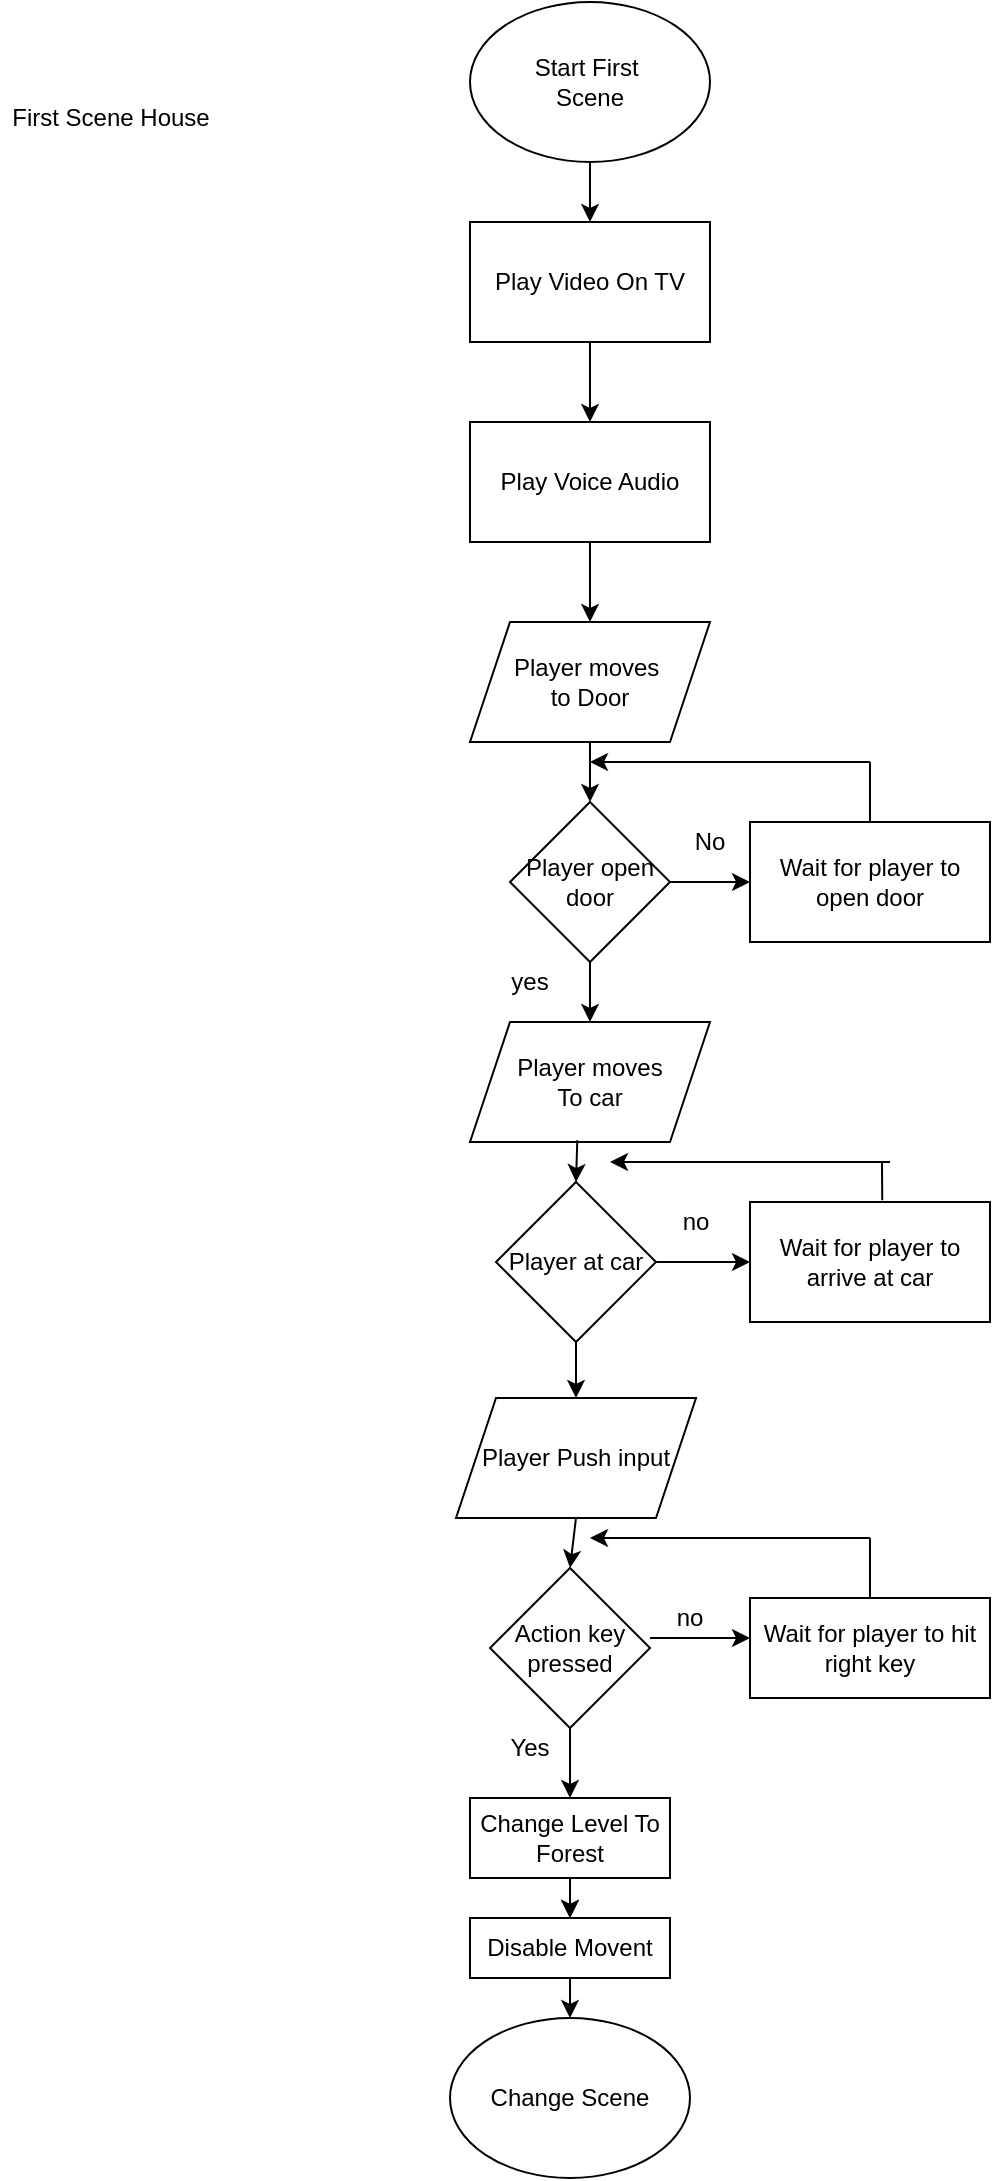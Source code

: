 <mxfile version="13.6.3" type="github" pages="2">
  <diagram name="Page-1" id="c7558073-3199-34d8-9f00-42111426c3f3">
    <mxGraphModel dx="775" dy="2898" grid="1" gridSize="10" guides="1" tooltips="1" connect="1" arrows="1" fold="1" page="1" pageScale="1" pageWidth="826" pageHeight="1169" background="#ffffff" math="0" shadow="0">
      <root>
        <mxCell id="0" />
        <mxCell id="1" parent="0" />
        <mxCell id="XMxbK8WsTa2ADnXvfVdc-96" value="Start First&amp;nbsp;&lt;br&gt;Scene" style="ellipse;whiteSpace=wrap;html=1;" vertex="1" parent="1">
          <mxGeometry x="300" y="-2338" width="120" height="80" as="geometry" />
        </mxCell>
        <mxCell id="XMxbK8WsTa2ADnXvfVdc-98" value="Play Video On TV" style="rounded=0;whiteSpace=wrap;html=1;" vertex="1" parent="1">
          <mxGeometry x="300" y="-2228" width="120" height="60" as="geometry" />
        </mxCell>
        <mxCell id="XMxbK8WsTa2ADnXvfVdc-99" value="" style="endArrow=classic;html=1;exitX=0.5;exitY=1;exitDx=0;exitDy=0;" edge="1" parent="1" source="XMxbK8WsTa2ADnXvfVdc-96">
          <mxGeometry width="50" height="50" relative="1" as="geometry">
            <mxPoint x="360" y="-2258" as="sourcePoint" />
            <mxPoint x="360" y="-2228" as="targetPoint" />
          </mxGeometry>
        </mxCell>
        <mxCell id="XMxbK8WsTa2ADnXvfVdc-100" value="" style="endArrow=classic;html=1;exitX=0.5;exitY=1;exitDx=0;exitDy=0;entryX=0.5;entryY=0;entryDx=0;entryDy=0;" edge="1" parent="1" source="XMxbK8WsTa2ADnXvfVdc-98" target="XMxbK8WsTa2ADnXvfVdc-101">
          <mxGeometry width="50" height="50" relative="1" as="geometry">
            <mxPoint x="380" y="-2098" as="sourcePoint" />
            <mxPoint x="360" y="-2088" as="targetPoint" />
          </mxGeometry>
        </mxCell>
        <mxCell id="XMxbK8WsTa2ADnXvfVdc-101" value="Play Voice Audio&lt;br&gt;" style="rounded=0;whiteSpace=wrap;html=1;" vertex="1" parent="1">
          <mxGeometry x="300" y="-2128" width="120" height="60" as="geometry" />
        </mxCell>
        <mxCell id="XMxbK8WsTa2ADnXvfVdc-103" value="" style="endArrow=classic;html=1;exitX=0.5;exitY=1;exitDx=0;exitDy=0;" edge="1" parent="1" source="XMxbK8WsTa2ADnXvfVdc-101">
          <mxGeometry width="50" height="50" relative="1" as="geometry">
            <mxPoint x="380" y="-2028" as="sourcePoint" />
            <mxPoint x="360" y="-2028" as="targetPoint" />
          </mxGeometry>
        </mxCell>
        <mxCell id="XMxbK8WsTa2ADnXvfVdc-104" value="Player moves&amp;nbsp;&lt;br&gt;to Door" style="shape=parallelogram;perimeter=parallelogramPerimeter;whiteSpace=wrap;html=1;fixedSize=1;" vertex="1" parent="1">
          <mxGeometry x="300" y="-2028" width="120" height="60" as="geometry" />
        </mxCell>
        <mxCell id="XMxbK8WsTa2ADnXvfVdc-105" value="" style="endArrow=classic;html=1;exitX=0.5;exitY=1;exitDx=0;exitDy=0;" edge="1" parent="1" source="XMxbK8WsTa2ADnXvfVdc-104">
          <mxGeometry width="50" height="50" relative="1" as="geometry">
            <mxPoint x="330" y="-1918" as="sourcePoint" />
            <mxPoint x="360" y="-1938" as="targetPoint" />
          </mxGeometry>
        </mxCell>
        <mxCell id="XMxbK8WsTa2ADnXvfVdc-106" value="Player open&lt;br&gt;door" style="rhombus;whiteSpace=wrap;html=1;" vertex="1" parent="1">
          <mxGeometry x="320" y="-1938" width="80" height="80" as="geometry" />
        </mxCell>
        <mxCell id="XMxbK8WsTa2ADnXvfVdc-107" value="" style="endArrow=classic;html=1;exitX=1;exitY=0.5;exitDx=0;exitDy=0;entryX=0;entryY=0.5;entryDx=0;entryDy=0;" edge="1" parent="1" source="XMxbK8WsTa2ADnXvfVdc-106" target="XMxbK8WsTa2ADnXvfVdc-110">
          <mxGeometry width="50" height="50" relative="1" as="geometry">
            <mxPoint x="320" y="-1818" as="sourcePoint" />
            <mxPoint x="420" y="-1898" as="targetPoint" />
          </mxGeometry>
        </mxCell>
        <mxCell id="XMxbK8WsTa2ADnXvfVdc-109" value="No&lt;br&gt;" style="text;html=1;strokeColor=none;fillColor=none;align=center;verticalAlign=middle;whiteSpace=wrap;rounded=0;" vertex="1" parent="1">
          <mxGeometry x="400" y="-1928" width="40" height="20" as="geometry" />
        </mxCell>
        <mxCell id="XMxbK8WsTa2ADnXvfVdc-110" value="Wait for player to open door&lt;br&gt;" style="rounded=0;whiteSpace=wrap;html=1;" vertex="1" parent="1">
          <mxGeometry x="440" y="-1928" width="120" height="60" as="geometry" />
        </mxCell>
        <mxCell id="XMxbK8WsTa2ADnXvfVdc-112" value="" style="endArrow=none;html=1;exitX=0.5;exitY=0;exitDx=0;exitDy=0;" edge="1" parent="1" source="XMxbK8WsTa2ADnXvfVdc-110">
          <mxGeometry width="50" height="50" relative="1" as="geometry">
            <mxPoint x="380" y="-1978" as="sourcePoint" />
            <mxPoint x="500" y="-1958" as="targetPoint" />
          </mxGeometry>
        </mxCell>
        <mxCell id="XMxbK8WsTa2ADnXvfVdc-113" value="" style="endArrow=classic;html=1;" edge="1" parent="1">
          <mxGeometry width="50" height="50" relative="1" as="geometry">
            <mxPoint x="500" y="-1958" as="sourcePoint" />
            <mxPoint x="360" y="-1958" as="targetPoint" />
          </mxGeometry>
        </mxCell>
        <mxCell id="XMxbK8WsTa2ADnXvfVdc-114" value="" style="endArrow=classic;html=1;exitX=0.5;exitY=1;exitDx=0;exitDy=0;" edge="1" parent="1" source="XMxbK8WsTa2ADnXvfVdc-106">
          <mxGeometry width="50" height="50" relative="1" as="geometry">
            <mxPoint x="340" y="-1808" as="sourcePoint" />
            <mxPoint x="360" y="-1828" as="targetPoint" />
          </mxGeometry>
        </mxCell>
        <mxCell id="XMxbK8WsTa2ADnXvfVdc-115" value="yes" style="text;html=1;strokeColor=none;fillColor=none;align=center;verticalAlign=middle;whiteSpace=wrap;rounded=0;" vertex="1" parent="1">
          <mxGeometry x="310" y="-1858" width="40" height="20" as="geometry" />
        </mxCell>
        <mxCell id="XMxbK8WsTa2ADnXvfVdc-116" value="Player moves&lt;br&gt;To car&lt;br&gt;" style="shape=parallelogram;perimeter=parallelogramPerimeter;whiteSpace=wrap;html=1;fixedSize=1;" vertex="1" parent="1">
          <mxGeometry x="300" y="-1828" width="120" height="60" as="geometry" />
        </mxCell>
        <mxCell id="XMxbK8WsTa2ADnXvfVdc-117" value="Player at car&lt;br&gt;" style="rhombus;whiteSpace=wrap;html=1;" vertex="1" parent="1">
          <mxGeometry x="313" y="-1748" width="80" height="80" as="geometry" />
        </mxCell>
        <mxCell id="XMxbK8WsTa2ADnXvfVdc-118" value="" style="endArrow=classic;html=1;exitX=0.447;exitY=0.986;exitDx=0;exitDy=0;exitPerimeter=0;entryX=0.5;entryY=0;entryDx=0;entryDy=0;" edge="1" parent="1" source="XMxbK8WsTa2ADnXvfVdc-116" target="XMxbK8WsTa2ADnXvfVdc-117">
          <mxGeometry width="50" height="50" relative="1" as="geometry">
            <mxPoint x="350" y="-1718" as="sourcePoint" />
            <mxPoint x="400" y="-1768" as="targetPoint" />
          </mxGeometry>
        </mxCell>
        <mxCell id="XMxbK8WsTa2ADnXvfVdc-119" value="no&lt;br&gt;" style="text;html=1;strokeColor=none;fillColor=none;align=center;verticalAlign=middle;whiteSpace=wrap;rounded=0;" vertex="1" parent="1">
          <mxGeometry x="393" y="-1738" width="40" height="20" as="geometry" />
        </mxCell>
        <mxCell id="XMxbK8WsTa2ADnXvfVdc-120" value="" style="endArrow=classic;html=1;exitX=1;exitY=0.5;exitDx=0;exitDy=0;" edge="1" parent="1" source="XMxbK8WsTa2ADnXvfVdc-117">
          <mxGeometry width="50" height="50" relative="1" as="geometry">
            <mxPoint x="400" y="-1668" as="sourcePoint" />
            <mxPoint x="440" y="-1708" as="targetPoint" />
          </mxGeometry>
        </mxCell>
        <mxCell id="XMxbK8WsTa2ADnXvfVdc-121" value="Wait for player to arrive at car" style="rounded=0;whiteSpace=wrap;html=1;" vertex="1" parent="1">
          <mxGeometry x="440" y="-1738" width="120" height="60" as="geometry" />
        </mxCell>
        <mxCell id="XMxbK8WsTa2ADnXvfVdc-122" value="" style="endArrow=none;html=1;exitX=0.551;exitY=-0.014;exitDx=0;exitDy=0;exitPerimeter=0;" edge="1" parent="1" source="XMxbK8WsTa2ADnXvfVdc-121">
          <mxGeometry width="50" height="50" relative="1" as="geometry">
            <mxPoint x="380" y="-1678" as="sourcePoint" />
            <mxPoint x="506" y="-1758" as="targetPoint" />
          </mxGeometry>
        </mxCell>
        <mxCell id="XMxbK8WsTa2ADnXvfVdc-123" value="" style="endArrow=classic;html=1;" edge="1" parent="1">
          <mxGeometry width="50" height="50" relative="1" as="geometry">
            <mxPoint x="510" y="-1758" as="sourcePoint" />
            <mxPoint x="370" y="-1758" as="targetPoint" />
          </mxGeometry>
        </mxCell>
        <mxCell id="XMxbK8WsTa2ADnXvfVdc-124" value="First Scene House&lt;br&gt;" style="text;html=1;align=center;verticalAlign=middle;resizable=0;points=[];autosize=1;" vertex="1" parent="1">
          <mxGeometry x="65" y="-2290" width="110" height="20" as="geometry" />
        </mxCell>
        <mxCell id="XMxbK8WsTa2ADnXvfVdc-125" value="" style="endArrow=classic;html=1;exitX=0.5;exitY=1;exitDx=0;exitDy=0;" edge="1" parent="1" source="XMxbK8WsTa2ADnXvfVdc-117">
          <mxGeometry width="50" height="50" relative="1" as="geometry">
            <mxPoint x="410" y="-1770" as="sourcePoint" />
            <mxPoint x="353" y="-1640" as="targetPoint" />
          </mxGeometry>
        </mxCell>
        <mxCell id="XMxbK8WsTa2ADnXvfVdc-127" value="Player Push input&lt;br&gt;" style="shape=parallelogram;perimeter=parallelogramPerimeter;whiteSpace=wrap;html=1;fixedSize=1;" vertex="1" parent="1">
          <mxGeometry x="293" y="-1640" width="120" height="60" as="geometry" />
        </mxCell>
        <mxCell id="XMxbK8WsTa2ADnXvfVdc-128" value="Action key pressed&lt;br&gt;" style="rhombus;whiteSpace=wrap;html=1;" vertex="1" parent="1">
          <mxGeometry x="310" y="-1555" width="80" height="80" as="geometry" />
        </mxCell>
        <mxCell id="XMxbK8WsTa2ADnXvfVdc-129" value="" style="endArrow=classic;html=1;exitX=0.5;exitY=1;exitDx=0;exitDy=0;entryX=0.5;entryY=0;entryDx=0;entryDy=0;" edge="1" parent="1" source="XMxbK8WsTa2ADnXvfVdc-127" target="XMxbK8WsTa2ADnXvfVdc-128">
          <mxGeometry width="50" height="50" relative="1" as="geometry">
            <mxPoint x="340" y="-1530" as="sourcePoint" />
            <mxPoint x="350" y="-1560" as="targetPoint" />
          </mxGeometry>
        </mxCell>
        <mxCell id="XMxbK8WsTa2ADnXvfVdc-130" value="no&lt;br&gt;" style="text;html=1;strokeColor=none;fillColor=none;align=center;verticalAlign=middle;whiteSpace=wrap;rounded=0;" vertex="1" parent="1">
          <mxGeometry x="390" y="-1540" width="40" height="20" as="geometry" />
        </mxCell>
        <mxCell id="XMxbK8WsTa2ADnXvfVdc-131" value="" style="endArrow=classic;html=1;exitX=0;exitY=1;exitDx=0;exitDy=0;" edge="1" parent="1" source="XMxbK8WsTa2ADnXvfVdc-130">
          <mxGeometry width="50" height="50" relative="1" as="geometry">
            <mxPoint x="400" y="-1470" as="sourcePoint" />
            <mxPoint x="440" y="-1520" as="targetPoint" />
          </mxGeometry>
        </mxCell>
        <mxCell id="XMxbK8WsTa2ADnXvfVdc-132" value="Wait for player to hit right key" style="rounded=0;whiteSpace=wrap;html=1;" vertex="1" parent="1">
          <mxGeometry x="440" y="-1540" width="120" height="50" as="geometry" />
        </mxCell>
        <mxCell id="XMxbK8WsTa2ADnXvfVdc-133" value="" style="endArrow=none;html=1;exitX=0.5;exitY=0;exitDx=0;exitDy=0;" edge="1" parent="1" source="XMxbK8WsTa2ADnXvfVdc-132">
          <mxGeometry width="50" height="50" relative="1" as="geometry">
            <mxPoint x="470" y="-1540" as="sourcePoint" />
            <mxPoint x="500" y="-1570" as="targetPoint" />
          </mxGeometry>
        </mxCell>
        <mxCell id="XMxbK8WsTa2ADnXvfVdc-134" value="" style="endArrow=classic;html=1;" edge="1" parent="1">
          <mxGeometry width="50" height="50" relative="1" as="geometry">
            <mxPoint x="500" y="-1570" as="sourcePoint" />
            <mxPoint x="360" y="-1570" as="targetPoint" />
          </mxGeometry>
        </mxCell>
        <mxCell id="XMxbK8WsTa2ADnXvfVdc-135" value="Yes" style="text;html=1;strokeColor=none;fillColor=none;align=center;verticalAlign=middle;whiteSpace=wrap;rounded=0;" vertex="1" parent="1">
          <mxGeometry x="310" y="-1475" width="40" height="20" as="geometry" />
        </mxCell>
        <mxCell id="XMxbK8WsTa2ADnXvfVdc-136" value="" style="endArrow=classic;html=1;" edge="1" parent="1">
          <mxGeometry width="50" height="50" relative="1" as="geometry">
            <mxPoint x="350" y="-1475" as="sourcePoint" />
            <mxPoint x="350" y="-1440" as="targetPoint" />
          </mxGeometry>
        </mxCell>
        <mxCell id="_qLyulMenoWbDYzbR9PP-2" value="" style="edgeStyle=orthogonalEdgeStyle;rounded=0;orthogonalLoop=1;jettySize=auto;html=1;" edge="1" parent="1" source="XMxbK8WsTa2ADnXvfVdc-137" target="_qLyulMenoWbDYzbR9PP-1">
          <mxGeometry relative="1" as="geometry" />
        </mxCell>
        <mxCell id="XMxbK8WsTa2ADnXvfVdc-137" value="Change Level To Forest&lt;br&gt;" style="rounded=0;whiteSpace=wrap;html=1;" vertex="1" parent="1">
          <mxGeometry x="300" y="-1440" width="100" height="40" as="geometry" />
        </mxCell>
        <mxCell id="J2BOZcWo1bYDgacf_RLs-2" value="Change Scene&lt;br&gt;" style="ellipse;whiteSpace=wrap;html=1;" vertex="1" parent="1">
          <mxGeometry x="290" y="-1330" width="120" height="80" as="geometry" />
        </mxCell>
        <mxCell id="J2BOZcWo1bYDgacf_RLs-3" value="" style="endArrow=classic;html=1;exitX=0.5;exitY=1;exitDx=0;exitDy=0;" edge="1" parent="1" source="XMxbK8WsTa2ADnXvfVdc-137">
          <mxGeometry width="50" height="50" relative="1" as="geometry">
            <mxPoint x="410" y="-1370" as="sourcePoint" />
            <mxPoint x="350" y="-1380" as="targetPoint" />
          </mxGeometry>
        </mxCell>
        <mxCell id="_qLyulMenoWbDYzbR9PP-1" value="Disable Movent" style="rounded=0;whiteSpace=wrap;html=1;" vertex="1" parent="1">
          <mxGeometry x="300" y="-1380" width="100" height="30" as="geometry" />
        </mxCell>
        <mxCell id="_qLyulMenoWbDYzbR9PP-3" value="" style="endArrow=classic;html=1;exitX=0.5;exitY=1;exitDx=0;exitDy=0;entryX=0.5;entryY=0;entryDx=0;entryDy=0;" edge="1" parent="1" source="_qLyulMenoWbDYzbR9PP-1" target="J2BOZcWo1bYDgacf_RLs-2">
          <mxGeometry width="50" height="50" relative="1" as="geometry">
            <mxPoint x="350" y="-1300" as="sourcePoint" />
            <mxPoint x="400" y="-1350" as="targetPoint" />
          </mxGeometry>
        </mxCell>
      </root>
    </mxGraphModel>
  </diagram>
  <diagram id="uDTA9fnWm-R9-3M3gkpA" name="Page-2">
    <mxGraphModel dx="646" dy="467" grid="1" gridSize="10" guides="1" tooltips="1" connect="1" arrows="1" fold="1" page="1" pageScale="1" pageWidth="827" pageHeight="1169" math="0" shadow="0">
      <root>
        <mxCell id="sJrDIXWh6V2aXwYP85S5-0" />
        <mxCell id="sJrDIXWh6V2aXwYP85S5-1" parent="sJrDIXWh6V2aXwYP85S5-0" />
        <mxCell id="hMV0rJxQYUgRWqs-OZB2-0" value="Forest Scene&lt;br&gt;" style="text;html=1;align=center;verticalAlign=middle;resizable=0;points=[];autosize=1;" vertex="1" parent="sJrDIXWh6V2aXwYP85S5-1">
          <mxGeometry x="55" y="50" width="90" height="20" as="geometry" />
        </mxCell>
        <mxCell id="hMV0rJxQYUgRWqs-OZB2-1" value="CutScene" style="ellipse;whiteSpace=wrap;html=1;" vertex="1" parent="sJrDIXWh6V2aXwYP85S5-1">
          <mxGeometry x="294" y="60" width="120" height="80" as="geometry" />
        </mxCell>
        <mxCell id="dmPeWT-JawsMe8vd7cbJ-0" value="" style="endArrow=classic;html=1;exitX=0.5;exitY=1;exitDx=0;exitDy=0;" edge="1" parent="sJrDIXWh6V2aXwYP85S5-1" source="hMV0rJxQYUgRWqs-OZB2-1">
          <mxGeometry width="50" height="50" relative="1" as="geometry">
            <mxPoint x="340" y="200" as="sourcePoint" />
            <mxPoint x="354" y="180" as="targetPoint" />
          </mxGeometry>
        </mxCell>
        <mxCell id="dmPeWT-JawsMe8vd7cbJ-1" value="Has Cut Scene finished&amp;nbsp;&lt;br&gt;" style="rhombus;whiteSpace=wrap;html=1;" vertex="1" parent="sJrDIXWh6V2aXwYP85S5-1">
          <mxGeometry x="314" y="180" width="80" height="80" as="geometry" />
        </mxCell>
        <mxCell id="dmPeWT-JawsMe8vd7cbJ-2" value="No&lt;br&gt;" style="text;html=1;strokeColor=none;fillColor=none;align=center;verticalAlign=middle;whiteSpace=wrap;rounded=0;" vertex="1" parent="sJrDIXWh6V2aXwYP85S5-1">
          <mxGeometry x="394" y="190" width="40" height="20" as="geometry" />
        </mxCell>
        <mxCell id="dmPeWT-JawsMe8vd7cbJ-4" value="" style="endArrow=classic;html=1;exitX=1;exitY=0.5;exitDx=0;exitDy=0;" edge="1" parent="sJrDIXWh6V2aXwYP85S5-1" source="dmPeWT-JawsMe8vd7cbJ-1">
          <mxGeometry width="50" height="50" relative="1" as="geometry">
            <mxPoint x="390" y="260" as="sourcePoint" />
            <mxPoint x="440" y="220" as="targetPoint" />
          </mxGeometry>
        </mxCell>
        <mxCell id="dmPeWT-JawsMe8vd7cbJ-5" value="Wait for cut scene&amp;nbsp;" style="rounded=0;whiteSpace=wrap;html=1;" vertex="1" parent="sJrDIXWh6V2aXwYP85S5-1">
          <mxGeometry x="440" y="200" width="90" height="40" as="geometry" />
        </mxCell>
        <mxCell id="dmPeWT-JawsMe8vd7cbJ-9" value="" style="endArrow=none;html=1;" edge="1" parent="sJrDIXWh6V2aXwYP85S5-1">
          <mxGeometry width="50" height="50" relative="1" as="geometry">
            <mxPoint x="480" y="200" as="sourcePoint" />
            <mxPoint x="480" y="160" as="targetPoint" />
          </mxGeometry>
        </mxCell>
        <mxCell id="dmPeWT-JawsMe8vd7cbJ-10" value="" style="endArrow=classic;html=1;" edge="1" parent="sJrDIXWh6V2aXwYP85S5-1">
          <mxGeometry width="50" height="50" relative="1" as="geometry">
            <mxPoint x="480" y="160" as="sourcePoint" />
            <mxPoint x="370" y="160" as="targetPoint" />
          </mxGeometry>
        </mxCell>
        <mxCell id="dmPeWT-JawsMe8vd7cbJ-11" value="" style="endArrow=classic;html=1;exitX=0.5;exitY=1;exitDx=0;exitDy=0;" edge="1" parent="sJrDIXWh6V2aXwYP85S5-1" source="dmPeWT-JawsMe8vd7cbJ-1">
          <mxGeometry width="50" height="50" relative="1" as="geometry">
            <mxPoint x="350" y="260" as="sourcePoint" />
            <mxPoint x="354" y="290" as="targetPoint" />
          </mxGeometry>
        </mxCell>
        <mxCell id="dmPeWT-JawsMe8vd7cbJ-12" value="Yes&lt;br&gt;" style="text;html=1;strokeColor=none;fillColor=none;align=center;verticalAlign=middle;whiteSpace=wrap;rounded=0;" vertex="1" parent="sJrDIXWh6V2aXwYP85S5-1">
          <mxGeometry x="310" y="250" width="40" height="20" as="geometry" />
        </mxCell>
        <mxCell id="dmPeWT-JawsMe8vd7cbJ-13" value="teleport player out of car&lt;br&gt;" style="rounded=0;whiteSpace=wrap;html=1;" vertex="1" parent="sJrDIXWh6V2aXwYP85S5-1">
          <mxGeometry x="310" y="290" width="100" height="30" as="geometry" />
        </mxCell>
        <mxCell id="sGQllAcaJ3WXFUaLqwzA-0" value="&lt;span&gt;re enable&amp;nbsp;&lt;/span&gt;&lt;br&gt;&lt;span&gt;Movement&amp;nbsp;&lt;/span&gt;" style="rounded=0;whiteSpace=wrap;html=1;" vertex="1" parent="sJrDIXWh6V2aXwYP85S5-1">
          <mxGeometry x="310" y="340" width="100" height="30" as="geometry" />
        </mxCell>
        <mxCell id="sGQllAcaJ3WXFUaLqwzA-1" value="" style="endArrow=classic;html=1;" edge="1" parent="sJrDIXWh6V2aXwYP85S5-1" source="dmPeWT-JawsMe8vd7cbJ-13">
          <mxGeometry width="50" height="50" relative="1" as="geometry">
            <mxPoint x="360" y="370" as="sourcePoint" />
            <mxPoint x="360" y="340" as="targetPoint" />
          </mxGeometry>
        </mxCell>
        <mxCell id="sGQllAcaJ3WXFUaLqwzA-2" value="Play Voice Audio&lt;br&gt;" style="rounded=0;whiteSpace=wrap;html=1;" vertex="1" parent="sJrDIXWh6V2aXwYP85S5-1">
          <mxGeometry x="310" y="390" width="100" height="30" as="geometry" />
        </mxCell>
        <mxCell id="sGQllAcaJ3WXFUaLqwzA-3" value="" style="endArrow=classic;html=1;exitX=0.5;exitY=1;exitDx=0;exitDy=0;entryX=0.5;entryY=0;entryDx=0;entryDy=0;" edge="1" parent="sJrDIXWh6V2aXwYP85S5-1" source="sGQllAcaJ3WXFUaLqwzA-0" target="sGQllAcaJ3WXFUaLqwzA-2">
          <mxGeometry width="50" height="50" relative="1" as="geometry">
            <mxPoint x="370" y="330" as="sourcePoint" />
            <mxPoint x="420" y="280" as="targetPoint" />
          </mxGeometry>
        </mxCell>
        <mxCell id="CaKsKVSylw8wRhX8Kq5G-0" value="Player moves to&amp;nbsp;&lt;br&gt;gate&lt;br&gt;" style="shape=parallelogram;perimeter=parallelogramPerimeter;whiteSpace=wrap;html=1;fixedSize=1;" vertex="1" parent="sJrDIXWh6V2aXwYP85S5-1">
          <mxGeometry x="294" y="440" width="120" height="60" as="geometry" />
        </mxCell>
        <mxCell id="CaKsKVSylw8wRhX8Kq5G-1" value="" style="endArrow=classic;html=1;exitX=0.5;exitY=1;exitDx=0;exitDy=0;entryX=0.558;entryY=0;entryDx=0;entryDy=0;entryPerimeter=0;" edge="1" parent="sJrDIXWh6V2aXwYP85S5-1" source="sGQllAcaJ3WXFUaLqwzA-2" target="CaKsKVSylw8wRhX8Kq5G-0">
          <mxGeometry width="50" height="50" relative="1" as="geometry">
            <mxPoint x="350" y="460" as="sourcePoint" />
            <mxPoint x="400" y="410" as="targetPoint" />
          </mxGeometry>
        </mxCell>
        <mxCell id="CaKsKVSylw8wRhX8Kq5G-2" value="" style="endArrow=classic;html=1;exitX=0.5;exitY=1;exitDx=0;exitDy=0;" edge="1" parent="sJrDIXWh6V2aXwYP85S5-1" source="CaKsKVSylw8wRhX8Kq5G-0">
          <mxGeometry width="50" height="50" relative="1" as="geometry">
            <mxPoint x="320" y="550" as="sourcePoint" />
            <mxPoint x="354" y="530" as="targetPoint" />
          </mxGeometry>
        </mxCell>
        <mxCell id="CaKsKVSylw8wRhX8Kq5G-3" value="Has the player got bolt cutters&lt;br&gt;" style="rhombus;whiteSpace=wrap;html=1;" vertex="1" parent="sJrDIXWh6V2aXwYP85S5-1">
          <mxGeometry x="299" y="530" width="110" height="90" as="geometry" />
        </mxCell>
        <mxCell id="CaKsKVSylw8wRhX8Kq5G-5" value="No&lt;br&gt;" style="text;html=1;strokeColor=none;fillColor=none;align=center;verticalAlign=middle;whiteSpace=wrap;rounded=0;" vertex="1" parent="sJrDIXWh6V2aXwYP85S5-1">
          <mxGeometry x="409" y="550" width="40" height="20" as="geometry" />
        </mxCell>
        <mxCell id="CaKsKVSylw8wRhX8Kq5G-7" value="" style="endArrow=classic;html=1;" edge="1" parent="sJrDIXWh6V2aXwYP85S5-1" source="CaKsKVSylw8wRhX8Kq5G-3">
          <mxGeometry width="50" height="50" relative="1" as="geometry">
            <mxPoint x="409" y="625" as="sourcePoint" />
            <mxPoint x="460" y="575" as="targetPoint" />
          </mxGeometry>
        </mxCell>
        <mxCell id="CaKsKVSylw8wRhX8Kq5G-8" value="Play voice Audio" style="rounded=0;whiteSpace=wrap;html=1;" vertex="1" parent="sJrDIXWh6V2aXwYP85S5-1">
          <mxGeometry x="460" y="560" width="100" height="40" as="geometry" />
        </mxCell>
        <mxCell id="CaKsKVSylw8wRhX8Kq5G-14" value="" style="endArrow=classic;html=1;exitX=1;exitY=0.5;exitDx=0;exitDy=0;" edge="1" parent="sJrDIXWh6V2aXwYP85S5-1" source="CaKsKVSylw8wRhX8Kq5G-8">
          <mxGeometry width="50" height="50" relative="1" as="geometry">
            <mxPoint x="560" y="600" as="sourcePoint" />
            <mxPoint x="600" y="580" as="targetPoint" />
          </mxGeometry>
        </mxCell>
        <mxCell id="CaKsKVSylw8wRhX8Kq5G-15" value="Player Moves&lt;br&gt;to back of car" style="shape=parallelogram;perimeter=parallelogramPerimeter;whiteSpace=wrap;html=1;fixedSize=1;" vertex="1" parent="sJrDIXWh6V2aXwYP85S5-1">
          <mxGeometry x="590" y="550" width="120" height="60" as="geometry" />
        </mxCell>
        <mxCell id="CaKsKVSylw8wRhX8Kq5G-16" value="" style="endArrow=classic;html=1;" edge="1" parent="sJrDIXWh6V2aXwYP85S5-1" source="CaKsKVSylw8wRhX8Kq5G-3">
          <mxGeometry width="50" height="50" relative="1" as="geometry">
            <mxPoint x="354" y="670" as="sourcePoint" />
            <mxPoint x="354" y="660" as="targetPoint" />
          </mxGeometry>
        </mxCell>
        <mxCell id="CaKsKVSylw8wRhX8Kq5G-17" value="yes&lt;br&gt;" style="text;html=1;strokeColor=none;fillColor=none;align=center;verticalAlign=middle;whiteSpace=wrap;rounded=0;" vertex="1" parent="sJrDIXWh6V2aXwYP85S5-1">
          <mxGeometry x="310" y="620" width="40" height="20" as="geometry" />
        </mxCell>
        <mxCell id="02h9nAcUyLflyMPpdPHy-1" value="" style="endArrow=classic;html=1;exitX=0.567;exitY=-0.017;exitDx=0;exitDy=0;exitPerimeter=0;" edge="1" parent="sJrDIXWh6V2aXwYP85S5-1" source="CaKsKVSylw8wRhX8Kq5G-15">
          <mxGeometry width="50" height="50" relative="1" as="geometry">
            <mxPoint x="640" y="550" as="sourcePoint" />
            <mxPoint x="658" y="530" as="targetPoint" />
          </mxGeometry>
        </mxCell>
        <mxCell id="02h9nAcUyLflyMPpdPHy-3" value="Player hits key" style="shape=parallelogram;perimeter=parallelogramPerimeter;whiteSpace=wrap;html=1;fixedSize=1;" vertex="1" parent="sJrDIXWh6V2aXwYP85S5-1">
          <mxGeometry x="610" y="470" width="120" height="60" as="geometry" />
        </mxCell>
        <mxCell id="02h9nAcUyLflyMPpdPHy-4" value="has player the action Key" style="rhombus;whiteSpace=wrap;html=1;" vertex="1" parent="sJrDIXWh6V2aXwYP85S5-1">
          <mxGeometry x="630" y="370" width="80" height="80" as="geometry" />
        </mxCell>
        <mxCell id="02h9nAcUyLflyMPpdPHy-7" value="Yes&amp;nbsp;" style="text;html=1;strokeColor=none;fillColor=none;align=center;verticalAlign=middle;whiteSpace=wrap;rounded=0;" vertex="1" parent="sJrDIXWh6V2aXwYP85S5-1">
          <mxGeometry x="590" y="380" width="40" height="20" as="geometry" />
        </mxCell>
        <mxCell id="02h9nAcUyLflyMPpdPHy-8" value="" style="endArrow=classic;html=1;exitX=0;exitY=0.5;exitDx=0;exitDy=0;" edge="1" parent="sJrDIXWh6V2aXwYP85S5-1" source="02h9nAcUyLflyMPpdPHy-4">
          <mxGeometry width="50" height="50" relative="1" as="geometry">
            <mxPoint x="620" y="410" as="sourcePoint" />
            <mxPoint x="580" y="410" as="targetPoint" />
          </mxGeometry>
        </mxCell>
        <mxCell id="02h9nAcUyLflyMPpdPHy-10" value="" style="endArrow=classic;html=1;exitX=0.5;exitY=0;exitDx=0;exitDy=0;entryX=0.5;entryY=1;entryDx=0;entryDy=0;" edge="1" parent="sJrDIXWh6V2aXwYP85S5-1" source="02h9nAcUyLflyMPpdPHy-3" target="02h9nAcUyLflyMPpdPHy-4">
          <mxGeometry width="50" height="50" relative="1" as="geometry">
            <mxPoint x="660" y="490" as="sourcePoint" />
            <mxPoint x="710" y="440" as="targetPoint" />
          </mxGeometry>
        </mxCell>
        <mxCell id="02h9nAcUyLflyMPpdPHy-12" value="No&lt;br&gt;" style="text;html=1;strokeColor=none;fillColor=none;align=center;verticalAlign=middle;whiteSpace=wrap;rounded=0;" vertex="1" parent="sJrDIXWh6V2aXwYP85S5-1">
          <mxGeometry x="710" y="380" width="40" height="20" as="geometry" />
        </mxCell>
        <mxCell id="02h9nAcUyLflyMPpdPHy-13" value="" style="endArrow=none;html=1;exitX=1;exitY=0.5;exitDx=0;exitDy=0;" edge="1" parent="sJrDIXWh6V2aXwYP85S5-1" source="02h9nAcUyLflyMPpdPHy-4">
          <mxGeometry width="50" height="50" relative="1" as="geometry">
            <mxPoint x="710" y="440" as="sourcePoint" />
            <mxPoint x="760" y="410" as="targetPoint" />
          </mxGeometry>
        </mxCell>
        <mxCell id="02h9nAcUyLflyMPpdPHy-14" value="" style="endArrow=none;html=1;" edge="1" parent="sJrDIXWh6V2aXwYP85S5-1">
          <mxGeometry width="50" height="50" relative="1" as="geometry">
            <mxPoint x="760" y="410" as="sourcePoint" />
            <mxPoint x="760" y="460" as="targetPoint" />
          </mxGeometry>
        </mxCell>
        <mxCell id="02h9nAcUyLflyMPpdPHy-15" value="" style="endArrow=classic;html=1;" edge="1" parent="sJrDIXWh6V2aXwYP85S5-1">
          <mxGeometry width="50" height="50" relative="1" as="geometry">
            <mxPoint x="760" y="460" as="sourcePoint" />
            <mxPoint x="696" y="460" as="targetPoint" />
          </mxGeometry>
        </mxCell>
        <mxCell id="02h9nAcUyLflyMPpdPHy-18" value="Pick up bolt cuts" style="rounded=0;whiteSpace=wrap;html=1;" vertex="1" parent="sJrDIXWh6V2aXwYP85S5-1">
          <mxGeometry x="460" y="390" width="120" height="30" as="geometry" />
        </mxCell>
        <mxCell id="02h9nAcUyLflyMPpdPHy-19" value="Play voice Audio" style="rounded=0;whiteSpace=wrap;html=1;" vertex="1" parent="sJrDIXWh6V2aXwYP85S5-1">
          <mxGeometry x="460" y="440" width="120" height="30" as="geometry" />
        </mxCell>
        <mxCell id="02h9nAcUyLflyMPpdPHy-20" value="" style="endArrow=classic;html=1;entryX=0.5;entryY=0;entryDx=0;entryDy=0;" edge="1" parent="sJrDIXWh6V2aXwYP85S5-1" source="02h9nAcUyLflyMPpdPHy-18" target="02h9nAcUyLflyMPpdPHy-19">
          <mxGeometry width="50" height="50" relative="1" as="geometry">
            <mxPoint x="520" y="470" as="sourcePoint" />
            <mxPoint x="520" y="430" as="targetPoint" />
          </mxGeometry>
        </mxCell>
        <mxCell id="02h9nAcUyLflyMPpdPHy-21" value="Player moves to&amp;nbsp;&lt;br&gt;gate&lt;br&gt;" style="shape=parallelogram;perimeter=parallelogramPerimeter;whiteSpace=wrap;html=1;fixedSize=1;" vertex="1" parent="sJrDIXWh6V2aXwYP85S5-1">
          <mxGeometry x="460" y="490" width="120" height="60" as="geometry" />
        </mxCell>
        <mxCell id="02h9nAcUyLflyMPpdPHy-22" value="" style="endArrow=classic;html=1;exitX=0.5;exitY=1;exitDx=0;exitDy=0;entryX=0.5;entryY=0;entryDx=0;entryDy=0;" edge="1" parent="sJrDIXWh6V2aXwYP85S5-1" source="02h9nAcUyLflyMPpdPHy-19" target="02h9nAcUyLflyMPpdPHy-21">
          <mxGeometry width="50" height="50" relative="1" as="geometry">
            <mxPoint x="520" y="520" as="sourcePoint" />
            <mxPoint x="570" y="470" as="targetPoint" />
          </mxGeometry>
        </mxCell>
        <mxCell id="02h9nAcUyLflyMPpdPHy-23" value="" style="endArrow=classic;html=1;exitX=0;exitY=0.5;exitDx=0;exitDy=0;" edge="1" parent="sJrDIXWh6V2aXwYP85S5-1" source="02h9nAcUyLflyMPpdPHy-21">
          <mxGeometry width="50" height="50" relative="1" as="geometry">
            <mxPoint x="440" y="550" as="sourcePoint" />
            <mxPoint x="380" y="520" as="targetPoint" />
          </mxGeometry>
        </mxCell>
        <mxCell id="02h9nAcUyLflyMPpdPHy-24" value="Removes bolt" style="rounded=0;whiteSpace=wrap;html=1;" vertex="1" parent="sJrDIXWh6V2aXwYP85S5-1">
          <mxGeometry x="299" y="660" width="111" height="30" as="geometry" />
        </mxCell>
        <mxCell id="02h9nAcUyLflyMPpdPHy-25" value="Play voice Audio" style="rounded=0;whiteSpace=wrap;html=1;" vertex="1" parent="sJrDIXWh6V2aXwYP85S5-1">
          <mxGeometry x="298" y="710" width="111" height="30" as="geometry" />
        </mxCell>
        <mxCell id="02h9nAcUyLflyMPpdPHy-26" value="" style="endArrow=classic;html=1;" edge="1" parent="sJrDIXWh6V2aXwYP85S5-1" target="02h9nAcUyLflyMPpdPHy-25">
          <mxGeometry width="50" height="50" relative="1" as="geometry">
            <mxPoint x="351" y="692" as="sourcePoint" />
            <mxPoint x="400" y="680" as="targetPoint" />
          </mxGeometry>
        </mxCell>
        <mxCell id="02h9nAcUyLflyMPpdPHy-27" value="Player moves&lt;br&gt;to&amp;nbsp;&lt;br&gt;House" style="shape=parallelogram;perimeter=parallelogramPerimeter;whiteSpace=wrap;html=1;fixedSize=1;" vertex="1" parent="sJrDIXWh6V2aXwYP85S5-1">
          <mxGeometry x="289" y="760" width="120" height="60" as="geometry" />
        </mxCell>
        <mxCell id="02h9nAcUyLflyMPpdPHy-28" value="" style="endArrow=classic;html=1;exitX=0.5;exitY=1;exitDx=0;exitDy=0;entryX=0.5;entryY=0;entryDx=0;entryDy=0;" edge="1" parent="sJrDIXWh6V2aXwYP85S5-1" source="02h9nAcUyLflyMPpdPHy-25" target="02h9nAcUyLflyMPpdPHy-27">
          <mxGeometry width="50" height="50" relative="1" as="geometry">
            <mxPoint x="340" y="790" as="sourcePoint" />
            <mxPoint x="390" y="740" as="targetPoint" />
          </mxGeometry>
        </mxCell>
        <mxCell id="02h9nAcUyLflyMPpdPHy-29" value="Has player made it house&lt;br&gt;" style="rhombus;whiteSpace=wrap;html=1;" vertex="1" parent="sJrDIXWh6V2aXwYP85S5-1">
          <mxGeometry x="299" y="840" width="80" height="80" as="geometry" />
        </mxCell>
        <mxCell id="02h9nAcUyLflyMPpdPHy-30" value="" style="endArrow=classic;html=1;exitX=0.429;exitY=1.015;exitDx=0;exitDy=0;exitPerimeter=0;entryX=0.5;entryY=0;entryDx=0;entryDy=0;" edge="1" parent="sJrDIXWh6V2aXwYP85S5-1" source="02h9nAcUyLflyMPpdPHy-27" target="02h9nAcUyLflyMPpdPHy-29">
          <mxGeometry width="50" height="50" relative="1" as="geometry">
            <mxPoint x="340" y="870" as="sourcePoint" />
            <mxPoint x="390" y="820" as="targetPoint" />
          </mxGeometry>
        </mxCell>
        <mxCell id="02h9nAcUyLflyMPpdPHy-31" value="" style="endArrow=classic;html=1;exitX=1;exitY=0.5;exitDx=0;exitDy=0;" edge="1" parent="sJrDIXWh6V2aXwYP85S5-1" source="02h9nAcUyLflyMPpdPHy-29">
          <mxGeometry width="50" height="50" relative="1" as="geometry">
            <mxPoint x="400" y="910" as="sourcePoint" />
            <mxPoint x="410" y="880" as="targetPoint" />
          </mxGeometry>
        </mxCell>
        <mxCell id="02h9nAcUyLflyMPpdPHy-33" value="No" style="text;html=1;strokeColor=none;fillColor=none;align=center;verticalAlign=middle;whiteSpace=wrap;rounded=0;" vertex="1" parent="sJrDIXWh6V2aXwYP85S5-1">
          <mxGeometry x="369" y="850" width="40" height="20" as="geometry" />
        </mxCell>
        <mxCell id="02h9nAcUyLflyMPpdPHy-41" style="edgeStyle=orthogonalEdgeStyle;rounded=0;orthogonalLoop=1;jettySize=auto;html=1;" edge="1" parent="sJrDIXWh6V2aXwYP85S5-1" source="02h9nAcUyLflyMPpdPHy-34">
          <mxGeometry relative="1" as="geometry">
            <mxPoint x="350" y="830" as="targetPoint" />
            <Array as="points">
              <mxPoint x="465" y="830" />
              <mxPoint x="440" y="830" />
            </Array>
          </mxGeometry>
        </mxCell>
        <mxCell id="02h9nAcUyLflyMPpdPHy-34" value="Play voice Audio" style="rounded=0;whiteSpace=wrap;html=1;" vertex="1" parent="sJrDIXWh6V2aXwYP85S5-1">
          <mxGeometry x="410" y="865" width="110" height="30" as="geometry" />
        </mxCell>
        <mxCell id="02h9nAcUyLflyMPpdPHy-42" value="yes&lt;br&gt;" style="text;html=1;strokeColor=none;fillColor=none;align=center;verticalAlign=middle;whiteSpace=wrap;rounded=0;" vertex="1" parent="sJrDIXWh6V2aXwYP85S5-1">
          <mxGeometry x="299" y="920" width="40" height="20" as="geometry" />
        </mxCell>
        <mxCell id="02h9nAcUyLflyMPpdPHy-43" value="" style="endArrow=classic;html=1;exitX=0.5;exitY=1;exitDx=0;exitDy=0;" edge="1" parent="sJrDIXWh6V2aXwYP85S5-1" source="02h9nAcUyLflyMPpdPHy-29">
          <mxGeometry width="50" height="50" relative="1" as="geometry">
            <mxPoint x="340" y="970" as="sourcePoint" />
            <mxPoint x="339" y="950" as="targetPoint" />
          </mxGeometry>
        </mxCell>
        <mxCell id="u62ORVFN_x44JwfaYnib-0" value="Player moves In&lt;br&gt;house&lt;br&gt;" style="shape=parallelogram;perimeter=parallelogramPerimeter;whiteSpace=wrap;html=1;fixedSize=1;" vertex="1" parent="sJrDIXWh6V2aXwYP85S5-1">
          <mxGeometry x="280" y="950" width="114" height="50" as="geometry" />
        </mxCell>
        <mxCell id="u62ORVFN_x44JwfaYnib-6" style="edgeStyle=orthogonalEdgeStyle;rounded=0;orthogonalLoop=1;jettySize=auto;html=1;" edge="1" parent="sJrDIXWh6V2aXwYP85S5-1" source="u62ORVFN_x44JwfaYnib-3" target="u62ORVFN_x44JwfaYnib-5">
          <mxGeometry relative="1" as="geometry">
            <Array as="points">
              <mxPoint x="330" y="1080" />
            </Array>
          </mxGeometry>
        </mxCell>
        <mxCell id="u62ORVFN_x44JwfaYnib-3" value="prompt player put down sleeping bag" style="rounded=0;whiteSpace=wrap;html=1;" vertex="1" parent="sJrDIXWh6V2aXwYP85S5-1">
          <mxGeometry x="280" y="1020" width="100" height="40" as="geometry" />
        </mxCell>
        <mxCell id="u62ORVFN_x44JwfaYnib-4" value="" style="endArrow=classic;html=1;entryX=0.5;entryY=0;entryDx=0;entryDy=0;" edge="1" parent="sJrDIXWh6V2aXwYP85S5-1" target="u62ORVFN_x44JwfaYnib-3">
          <mxGeometry width="50" height="50" relative="1" as="geometry">
            <mxPoint x="330" y="1000" as="sourcePoint" />
            <mxPoint x="370" y="1000" as="targetPoint" />
          </mxGeometry>
        </mxCell>
        <mxCell id="u62ORVFN_x44JwfaYnib-5" value="Has user the action key&amp;nbsp;" style="rhombus;whiteSpace=wrap;html=1;" vertex="1" parent="sJrDIXWh6V2aXwYP85S5-1">
          <mxGeometry x="289" y="1080" width="80" height="80" as="geometry" />
        </mxCell>
        <mxCell id="u62ORVFN_x44JwfaYnib-7" value="No&lt;br&gt;" style="text;html=1;strokeColor=none;fillColor=none;align=center;verticalAlign=middle;whiteSpace=wrap;rounded=0;" vertex="1" parent="sJrDIXWh6V2aXwYP85S5-1">
          <mxGeometry x="369" y="1100" width="40" height="20" as="geometry" />
        </mxCell>
        <mxCell id="u62ORVFN_x44JwfaYnib-11" value="" style="endArrow=none;html=1;exitX=0;exitY=1;exitDx=0;exitDy=0;entryX=1;entryY=1;entryDx=0;entryDy=0;" edge="1" parent="sJrDIXWh6V2aXwYP85S5-1" source="u62ORVFN_x44JwfaYnib-7" target="u62ORVFN_x44JwfaYnib-7">
          <mxGeometry width="50" height="50" relative="1" as="geometry">
            <mxPoint x="360" y="1160" as="sourcePoint" />
            <mxPoint x="410" y="1110" as="targetPoint" />
          </mxGeometry>
        </mxCell>
        <mxCell id="u62ORVFN_x44JwfaYnib-12" value="" style="endArrow=none;html=1;exitX=1;exitY=1;exitDx=0;exitDy=0;" edge="1" parent="sJrDIXWh6V2aXwYP85S5-1" source="u62ORVFN_x44JwfaYnib-7">
          <mxGeometry width="50" height="50" relative="1" as="geometry">
            <mxPoint x="430" y="1130" as="sourcePoint" />
            <mxPoint x="409" y="1040" as="targetPoint" />
          </mxGeometry>
        </mxCell>
        <mxCell id="u62ORVFN_x44JwfaYnib-13" value="" style="endArrow=classic;html=1;entryX=1;entryY=0.5;entryDx=0;entryDy=0;" edge="1" parent="sJrDIXWh6V2aXwYP85S5-1" target="u62ORVFN_x44JwfaYnib-3">
          <mxGeometry width="50" height="50" relative="1" as="geometry">
            <mxPoint x="410" y="1040" as="sourcePoint" />
            <mxPoint x="450" y="1010" as="targetPoint" />
          </mxGeometry>
        </mxCell>
        <mxCell id="u62ORVFN_x44JwfaYnib-14" value="" style="endArrow=classic;html=1;exitX=0.5;exitY=1;exitDx=0;exitDy=0;" edge="1" parent="sJrDIXWh6V2aXwYP85S5-1" source="u62ORVFN_x44JwfaYnib-5">
          <mxGeometry width="50" height="50" relative="1" as="geometry">
            <mxPoint x="310" y="1210" as="sourcePoint" />
            <mxPoint x="329" y="1200" as="targetPoint" />
          </mxGeometry>
        </mxCell>
        <mxCell id="u62ORVFN_x44JwfaYnib-15" value="Yes" style="text;html=1;strokeColor=none;fillColor=none;align=center;verticalAlign=middle;whiteSpace=wrap;rounded=0;" vertex="1" parent="sJrDIXWh6V2aXwYP85S5-1">
          <mxGeometry x="280" y="1160" width="40" height="20" as="geometry" />
        </mxCell>
        <mxCell id="u62ORVFN_x44JwfaYnib-16" value="Place Sleeping Bag&lt;br&gt;" style="rounded=0;whiteSpace=wrap;html=1;" vertex="1" parent="sJrDIXWh6V2aXwYP85S5-1">
          <mxGeometry x="280" y="1200" width="110" height="30" as="geometry" />
        </mxCell>
        <mxCell id="u62ORVFN_x44JwfaYnib-17" value="" style="endArrow=classic;html=1;exitX=0.5;exitY=1;exitDx=0;exitDy=0;" edge="1" parent="sJrDIXWh6V2aXwYP85S5-1" source="u62ORVFN_x44JwfaYnib-16">
          <mxGeometry width="50" height="50" relative="1" as="geometry">
            <mxPoint x="310" y="1290" as="sourcePoint" />
            <mxPoint x="335" y="1250" as="targetPoint" />
          </mxGeometry>
        </mxCell>
        <mxCell id="u62ORVFN_x44JwfaYnib-18" value="Play voice Audio" style="rounded=0;whiteSpace=wrap;html=1;" vertex="1" parent="sJrDIXWh6V2aXwYP85S5-1">
          <mxGeometry x="280" y="1250" width="110" height="20" as="geometry" />
        </mxCell>
        <mxCell id="u62ORVFN_x44JwfaYnib-19" value="Player moves to&amp;nbsp;&lt;br&gt;camp fire" style="shape=parallelogram;perimeter=parallelogramPerimeter;whiteSpace=wrap;html=1;fixedSize=1;" vertex="1" parent="sJrDIXWh6V2aXwYP85S5-1">
          <mxGeometry x="271" y="1290" width="119" height="50" as="geometry" />
        </mxCell>
        <mxCell id="u62ORVFN_x44JwfaYnib-20" value="" style="endArrow=classic;html=1;exitX=0.5;exitY=1;exitDx=0;exitDy=0;entryX=0.543;entryY=0.025;entryDx=0;entryDy=0;entryPerimeter=0;" edge="1" parent="sJrDIXWh6V2aXwYP85S5-1" source="u62ORVFN_x44JwfaYnib-18" target="u62ORVFN_x44JwfaYnib-19">
          <mxGeometry width="50" height="50" relative="1" as="geometry">
            <mxPoint x="330" y="1320" as="sourcePoint" />
            <mxPoint x="380" y="1270" as="targetPoint" />
          </mxGeometry>
        </mxCell>
        <mxCell id="u62ORVFN_x44JwfaYnib-22" style="edgeStyle=orthogonalEdgeStyle;rounded=0;orthogonalLoop=1;jettySize=auto;html=1;entryX=0;entryY=0.5;entryDx=0;entryDy=0;" edge="1" parent="sJrDIXWh6V2aXwYP85S5-1" source="u62ORVFN_x44JwfaYnib-21" target="u62ORVFN_x44JwfaYnib-24">
          <mxGeometry relative="1" as="geometry">
            <mxPoint x="390" y="1400" as="targetPoint" />
          </mxGeometry>
        </mxCell>
        <mxCell id="u62ORVFN_x44JwfaYnib-21" value="is player at fire&amp;nbsp;" style="rhombus;whiteSpace=wrap;html=1;" vertex="1" parent="sJrDIXWh6V2aXwYP85S5-1">
          <mxGeometry x="290.5" y="1360" width="80" height="80" as="geometry" />
        </mxCell>
        <mxCell id="u62ORVFN_x44JwfaYnib-23" value="no" style="text;html=1;strokeColor=none;fillColor=none;align=center;verticalAlign=middle;whiteSpace=wrap;rounded=0;" vertex="1" parent="sJrDIXWh6V2aXwYP85S5-1">
          <mxGeometry x="360" y="1370" width="40" height="20" as="geometry" />
        </mxCell>
        <mxCell id="u62ORVFN_x44JwfaYnib-24" value="Play voice Audio&lt;br&gt;&quot;its cold&quot;" style="rounded=0;whiteSpace=wrap;html=1;" vertex="1" parent="sJrDIXWh6V2aXwYP85S5-1">
          <mxGeometry x="400" y="1390" width="100" height="30" as="geometry" />
        </mxCell>
        <mxCell id="u62ORVFN_x44JwfaYnib-25" value="" style="endArrow=classic;html=1;exitX=0.468;exitY=1.046;exitDx=0;exitDy=0;exitPerimeter=0;entryX=0.5;entryY=0;entryDx=0;entryDy=0;" edge="1" parent="sJrDIXWh6V2aXwYP85S5-1" source="u62ORVFN_x44JwfaYnib-19" target="u62ORVFN_x44JwfaYnib-21">
          <mxGeometry width="50" height="50" relative="1" as="geometry">
            <mxPoint x="330" y="1370" as="sourcePoint" />
            <mxPoint x="380" y="1320" as="targetPoint" />
          </mxGeometry>
        </mxCell>
        <mxCell id="u62ORVFN_x44JwfaYnib-28" value="has player&amp;nbsp;&lt;br&gt;gone to fire place" style="rhombus;whiteSpace=wrap;html=1;" vertex="1" parent="sJrDIXWh6V2aXwYP85S5-1">
          <mxGeometry x="520" y="1370" width="80" height="80" as="geometry" />
        </mxCell>
        <mxCell id="u62ORVFN_x44JwfaYnib-29" value="" style="endArrow=classic;html=1;exitX=1;exitY=0.5;exitDx=0;exitDy=0;entryX=0;entryY=0.5;entryDx=0;entryDy=0;" edge="1" parent="sJrDIXWh6V2aXwYP85S5-1" source="u62ORVFN_x44JwfaYnib-24" target="u62ORVFN_x44JwfaYnib-28">
          <mxGeometry width="50" height="50" relative="1" as="geometry">
            <mxPoint x="500" y="1440" as="sourcePoint" />
            <mxPoint x="550" y="1390" as="targetPoint" />
          </mxGeometry>
        </mxCell>
        <mxCell id="u62ORVFN_x44JwfaYnib-30" value="" style="endArrow=classic;html=1;exitX=1;exitY=0.5;exitDx=0;exitDy=0;" edge="1" parent="sJrDIXWh6V2aXwYP85S5-1" source="u62ORVFN_x44JwfaYnib-28">
          <mxGeometry width="50" height="50" relative="1" as="geometry">
            <mxPoint x="610" y="1440" as="sourcePoint" />
            <mxPoint x="640" y="1410" as="targetPoint" />
          </mxGeometry>
        </mxCell>
        <mxCell id="u62ORVFN_x44JwfaYnib-31" value="no" style="text;html=1;strokeColor=none;fillColor=none;align=center;verticalAlign=middle;whiteSpace=wrap;rounded=0;" vertex="1" parent="sJrDIXWh6V2aXwYP85S5-1">
          <mxGeometry x="590" y="1390" width="40" height="20" as="geometry" />
        </mxCell>
        <mxCell id="u62ORVFN_x44JwfaYnib-32" value="" style="endArrow=classic;html=1;" edge="1" parent="sJrDIXWh6V2aXwYP85S5-1">
          <mxGeometry width="50" height="50" relative="1" as="geometry">
            <mxPoint x="560" y="1370" as="sourcePoint" />
            <mxPoint x="370" y="1350" as="targetPoint" />
            <Array as="points">
              <mxPoint x="560" y="1350" />
            </Array>
          </mxGeometry>
        </mxCell>
        <mxCell id="u62ORVFN_x44JwfaYnib-33" value="yes" style="text;html=1;strokeColor=none;fillColor=none;align=center;verticalAlign=middle;whiteSpace=wrap;rounded=0;" vertex="1" parent="sJrDIXWh6V2aXwYP85S5-1">
          <mxGeometry x="520" y="1350" width="40" height="20" as="geometry" />
        </mxCell>
        <mxCell id="u62ORVFN_x44JwfaYnib-35" style="edgeStyle=orthogonalEdgeStyle;rounded=0;orthogonalLoop=1;jettySize=auto;html=1;" edge="1" parent="sJrDIXWh6V2aXwYP85S5-1" source="u62ORVFN_x44JwfaYnib-34">
          <mxGeometry relative="1" as="geometry">
            <mxPoint x="730" y="1412.5" as="targetPoint" />
          </mxGeometry>
        </mxCell>
        <mxCell id="u62ORVFN_x44JwfaYnib-34" value="Play Voice Audio&lt;br&gt;" style="rounded=0;whiteSpace=wrap;html=1;" vertex="1" parent="sJrDIXWh6V2aXwYP85S5-1">
          <mxGeometry x="640" y="1400" width="70" height="25" as="geometry" />
        </mxCell>
        <mxCell id="u62ORVFN_x44JwfaYnib-36" value="Start taking away health" style="rounded=0;whiteSpace=wrap;html=1;" vertex="1" parent="sJrDIXWh6V2aXwYP85S5-1">
          <mxGeometry x="730" y="1400" width="120" height="30" as="geometry" />
        </mxCell>
        <mxCell id="u62ORVFN_x44JwfaYnib-45" value="is the player health low" style="rhombus;whiteSpace=wrap;html=1;" vertex="1" parent="sJrDIXWh6V2aXwYP85S5-1">
          <mxGeometry x="870" y="1375" width="80" height="80" as="geometry" />
        </mxCell>
        <mxCell id="u62ORVFN_x44JwfaYnib-46" value="" style="endArrow=classic;html=1;exitX=1;exitY=0.5;exitDx=0;exitDy=0;entryX=0;entryY=0.5;entryDx=0;entryDy=0;" edge="1" parent="sJrDIXWh6V2aXwYP85S5-1" source="u62ORVFN_x44JwfaYnib-36" target="u62ORVFN_x44JwfaYnib-45">
          <mxGeometry width="50" height="50" relative="1" as="geometry">
            <mxPoint x="850" y="1460" as="sourcePoint" />
            <mxPoint x="900" y="1410" as="targetPoint" />
          </mxGeometry>
        </mxCell>
        <mxCell id="u62ORVFN_x44JwfaYnib-47" value="" style="endArrow=classic;html=1;exitX=0.5;exitY=1;exitDx=0;exitDy=0;" edge="1" parent="sJrDIXWh6V2aXwYP85S5-1" source="u62ORVFN_x44JwfaYnib-45">
          <mxGeometry width="50" height="50" relative="1" as="geometry">
            <mxPoint x="890" y="1510" as="sourcePoint" />
            <mxPoint x="910" y="1480" as="targetPoint" />
          </mxGeometry>
        </mxCell>
        <mxCell id="u62ORVFN_x44JwfaYnib-48" value="yes" style="text;html=1;strokeColor=none;fillColor=none;align=center;verticalAlign=middle;whiteSpace=wrap;rounded=0;" vertex="1" parent="sJrDIXWh6V2aXwYP85S5-1">
          <mxGeometry x="860" y="1450" width="40" height="20" as="geometry" />
        </mxCell>
        <mxCell id="u62ORVFN_x44JwfaYnib-49" value="" style="endArrow=classic;html=1;exitX=0.5;exitY=0;exitDx=0;exitDy=0;" edge="1" parent="sJrDIXWh6V2aXwYP85S5-1" source="u62ORVFN_x44JwfaYnib-45">
          <mxGeometry width="50" height="50" relative="1" as="geometry">
            <mxPoint x="900" y="1350" as="sourcePoint" />
            <mxPoint x="910" y="1340" as="targetPoint" />
          </mxGeometry>
        </mxCell>
        <mxCell id="u62ORVFN_x44JwfaYnib-50" value="no" style="text;html=1;strokeColor=none;fillColor=none;align=center;verticalAlign=middle;whiteSpace=wrap;rounded=0;" vertex="1" parent="sJrDIXWh6V2aXwYP85S5-1">
          <mxGeometry x="870" y="1360" width="40" height="20" as="geometry" />
        </mxCell>
        <mxCell id="u62ORVFN_x44JwfaYnib-51" value="Start taking away health x2" style="rounded=0;whiteSpace=wrap;html=1;" vertex="1" parent="sJrDIXWh6V2aXwYP85S5-1">
          <mxGeometry x="850" y="1480" width="120" height="30" as="geometry" />
        </mxCell>
        <mxCell id="u62ORVFN_x44JwfaYnib-52" value="Play Voice Audio&lt;br&gt;" style="rounded=0;whiteSpace=wrap;html=1;" vertex="1" parent="sJrDIXWh6V2aXwYP85S5-1">
          <mxGeometry x="875" y="1530" width="70" height="25" as="geometry" />
        </mxCell>
        <mxCell id="u62ORVFN_x44JwfaYnib-53" value="" style="endArrow=classic;html=1;exitX=0.5;exitY=1;exitDx=0;exitDy=0;entryX=0.5;entryY=0;entryDx=0;entryDy=0;" edge="1" parent="sJrDIXWh6V2aXwYP85S5-1" source="u62ORVFN_x44JwfaYnib-51" target="u62ORVFN_x44JwfaYnib-52">
          <mxGeometry width="50" height="50" relative="1" as="geometry">
            <mxPoint x="920.0" y="1465" as="sourcePoint" />
            <mxPoint x="920.0" y="1490" as="targetPoint" />
          </mxGeometry>
        </mxCell>
        <mxCell id="u62ORVFN_x44JwfaYnib-54" value="is player going to camp fire" style="rhombus;whiteSpace=wrap;html=1;" vertex="1" parent="sJrDIXWh6V2aXwYP85S5-1">
          <mxGeometry x="870" y="1570" width="80" height="80" as="geometry" />
        </mxCell>
        <mxCell id="u62ORVFN_x44JwfaYnib-55" value="" style="endArrow=classic;html=1;exitX=0.5;exitY=1;exitDx=0;exitDy=0;" edge="1" parent="sJrDIXWh6V2aXwYP85S5-1" source="u62ORVFN_x44JwfaYnib-52" target="u62ORVFN_x44JwfaYnib-54">
          <mxGeometry width="50" height="50" relative="1" as="geometry">
            <mxPoint x="910" y="1600" as="sourcePoint" />
            <mxPoint x="960" y="1550" as="targetPoint" />
          </mxGeometry>
        </mxCell>
        <mxCell id="u62ORVFN_x44JwfaYnib-56" value="" style="endArrow=classic;html=1;exitX=0;exitY=0.5;exitDx=0;exitDy=0;" edge="1" parent="sJrDIXWh6V2aXwYP85S5-1" source="u62ORVFN_x44JwfaYnib-54">
          <mxGeometry width="50" height="50" relative="1" as="geometry">
            <mxPoint x="810" y="1640" as="sourcePoint" />
            <mxPoint x="383" y="1420" as="targetPoint" />
            <Array as="points">
              <mxPoint x="810" y="1500" />
              <mxPoint x="480" y="1470" />
            </Array>
          </mxGeometry>
        </mxCell>
        <mxCell id="u62ORVFN_x44JwfaYnib-57" value="yes" style="text;html=1;strokeColor=none;fillColor=none;align=center;verticalAlign=middle;whiteSpace=wrap;rounded=0;" vertex="1" parent="sJrDIXWh6V2aXwYP85S5-1">
          <mxGeometry x="850" y="1575" width="40" height="20" as="geometry" />
        </mxCell>
        <mxCell id="u62ORVFN_x44JwfaYnib-59" value="" style="endArrow=classic;html=1;exitX=1;exitY=0.5;exitDx=0;exitDy=0;" edge="1" parent="sJrDIXWh6V2aXwYP85S5-1" source="u62ORVFN_x44JwfaYnib-54">
          <mxGeometry width="50" height="50" relative="1" as="geometry">
            <mxPoint x="970" y="1630" as="sourcePoint" />
            <mxPoint x="990" y="1610" as="targetPoint" />
          </mxGeometry>
        </mxCell>
        <mxCell id="u62ORVFN_x44JwfaYnib-60" value="no" style="text;html=1;strokeColor=none;fillColor=none;align=center;verticalAlign=middle;whiteSpace=wrap;rounded=0;" vertex="1" parent="sJrDIXWh6V2aXwYP85S5-1">
          <mxGeometry x="950" y="1580" width="40" height="20" as="geometry" />
        </mxCell>
        <mxCell id="u62ORVFN_x44JwfaYnib-62" style="edgeStyle=orthogonalEdgeStyle;rounded=0;orthogonalLoop=1;jettySize=auto;html=1;" edge="1" parent="sJrDIXWh6V2aXwYP85S5-1" source="u62ORVFN_x44JwfaYnib-61">
          <mxGeometry relative="1" as="geometry">
            <mxPoint x="1040" y="1650" as="targetPoint" />
          </mxGeometry>
        </mxCell>
        <mxCell id="u62ORVFN_x44JwfaYnib-61" value="Play Voice Audio" style="rounded=0;whiteSpace=wrap;html=1;" vertex="1" parent="sJrDIXWh6V2aXwYP85S5-1">
          <mxGeometry x="990" y="1590" width="100" height="30" as="geometry" />
        </mxCell>
        <mxCell id="u62ORVFN_x44JwfaYnib-65" value="" style="edgeStyle=orthogonalEdgeStyle;rounded=0;orthogonalLoop=1;jettySize=auto;html=1;" edge="1" parent="sJrDIXWh6V2aXwYP85S5-1" source="u62ORVFN_x44JwfaYnib-63" target="u62ORVFN_x44JwfaYnib-64">
          <mxGeometry relative="1" as="geometry" />
        </mxCell>
        <mxCell id="u62ORVFN_x44JwfaYnib-63" value="Kill the player" style="rounded=0;whiteSpace=wrap;html=1;" vertex="1" parent="sJrDIXWh6V2aXwYP85S5-1">
          <mxGeometry x="990" y="1650" width="110" height="30" as="geometry" />
        </mxCell>
        <mxCell id="u62ORVFN_x44JwfaYnib-64" value="Reload last checkpoint" style="rounded=0;whiteSpace=wrap;html=1;" vertex="1" parent="sJrDIXWh6V2aXwYP85S5-1">
          <mxGeometry x="990" y="1710" width="110" height="36" as="geometry" />
        </mxCell>
        <mxCell id="u62ORVFN_x44JwfaYnib-66" value="" style="endArrow=classic;html=1;exitX=0.5;exitY=1;exitDx=0;exitDy=0;" edge="1" parent="sJrDIXWh6V2aXwYP85S5-1" source="u62ORVFN_x44JwfaYnib-21">
          <mxGeometry width="50" height="50" relative="1" as="geometry">
            <mxPoint x="320" y="1490" as="sourcePoint" />
            <mxPoint x="331" y="1470" as="targetPoint" />
          </mxGeometry>
        </mxCell>
        <mxCell id="u62ORVFN_x44JwfaYnib-67" value="yes&lt;br&gt;" style="text;html=1;strokeColor=none;fillColor=none;align=center;verticalAlign=middle;whiteSpace=wrap;rounded=0;" vertex="1" parent="sJrDIXWh6V2aXwYP85S5-1">
          <mxGeometry x="274" y="1440" width="40" height="20" as="geometry" />
        </mxCell>
        <mxCell id="u62ORVFN_x44JwfaYnib-68" value="Play voice Audio" style="rounded=0;whiteSpace=wrap;html=1;" vertex="1" parent="sJrDIXWh6V2aXwYP85S5-1">
          <mxGeometry x="279" y="1470" width="100" height="25" as="geometry" />
        </mxCell>
        <mxCell id="u62ORVFN_x44JwfaYnib-70" value="Is player heading to camp fire&lt;br&gt;" style="rhombus;whiteSpace=wrap;html=1;" vertex="1" parent="sJrDIXWh6V2aXwYP85S5-1">
          <mxGeometry x="870" y="1260" width="80" height="80" as="geometry" />
        </mxCell>
        <mxCell id="u62ORVFN_x44JwfaYnib-71" value="no" style="text;html=1;strokeColor=none;fillColor=none;align=center;verticalAlign=middle;whiteSpace=wrap;rounded=0;" vertex="1" parent="sJrDIXWh6V2aXwYP85S5-1">
          <mxGeometry x="950" y="1280" width="40" height="20" as="geometry" />
        </mxCell>
        <mxCell id="u62ORVFN_x44JwfaYnib-72" value="" style="endArrow=none;html=1;exitX=0;exitY=1;exitDx=0;exitDy=0;" edge="1" parent="sJrDIXWh6V2aXwYP85S5-1" source="u62ORVFN_x44JwfaYnib-71">
          <mxGeometry width="50" height="50" relative="1" as="geometry">
            <mxPoint x="950" y="1340" as="sourcePoint" />
            <mxPoint x="1010" y="1490" as="targetPoint" />
            <Array as="points">
              <mxPoint x="1010" y="1300" />
            </Array>
          </mxGeometry>
        </mxCell>
        <mxCell id="u62ORVFN_x44JwfaYnib-73" value="" style="endArrow=classic;html=1;entryX=1;entryY=0.25;entryDx=0;entryDy=0;" edge="1" parent="sJrDIXWh6V2aXwYP85S5-1" target="u62ORVFN_x44JwfaYnib-51">
          <mxGeometry width="50" height="50" relative="1" as="geometry">
            <mxPoint x="1010" y="1488" as="sourcePoint" />
            <mxPoint x="1020" y="1480" as="targetPoint" />
          </mxGeometry>
        </mxCell>
        <mxCell id="u62ORVFN_x44JwfaYnib-74" value="yes" style="text;html=1;strokeColor=none;fillColor=none;align=center;verticalAlign=middle;whiteSpace=wrap;rounded=0;" vertex="1" parent="sJrDIXWh6V2aXwYP85S5-1">
          <mxGeometry x="830" y="1300" width="40" height="20" as="geometry" />
        </mxCell>
        <mxCell id="u62ORVFN_x44JwfaYnib-77" value="" style="endArrow=none;html=1;exitX=1;exitY=0.25;exitDx=0;exitDy=0;" edge="1" parent="sJrDIXWh6V2aXwYP85S5-1" source="u62ORVFN_x44JwfaYnib-33" target="u62ORVFN_x44JwfaYnib-70">
          <mxGeometry width="50" height="50" relative="1" as="geometry">
            <mxPoint x="710" y="1340" as="sourcePoint" />
            <mxPoint x="810" y="1290" as="targetPoint" />
            <Array as="points">
              <mxPoint x="780" y="1297" />
            </Array>
          </mxGeometry>
        </mxCell>
        <mxCell id="u62ORVFN_x44JwfaYnib-81" style="edgeStyle=orthogonalEdgeStyle;rounded=0;orthogonalLoop=1;jettySize=auto;html=1;" edge="1" parent="sJrDIXWh6V2aXwYP85S5-1" source="u62ORVFN_x44JwfaYnib-78" target="u62ORVFN_x44JwfaYnib-80">
          <mxGeometry relative="1" as="geometry" />
        </mxCell>
        <mxCell id="u62ORVFN_x44JwfaYnib-78" value="player walks to logs on ground&lt;br&gt;" style="shape=parallelogram;perimeter=parallelogramPerimeter;whiteSpace=wrap;html=1;fixedSize=1;" vertex="1" parent="sJrDIXWh6V2aXwYP85S5-1">
          <mxGeometry x="260" y="1510" width="120" height="50" as="geometry" />
        </mxCell>
        <mxCell id="u62ORVFN_x44JwfaYnib-79" value="" style="endArrow=classic;html=1;exitX=0.5;exitY=1;exitDx=0;exitDy=0;entryX=0.568;entryY=0.01;entryDx=0;entryDy=0;entryPerimeter=0;" edge="1" parent="sJrDIXWh6V2aXwYP85S5-1" source="u62ORVFN_x44JwfaYnib-68" target="u62ORVFN_x44JwfaYnib-78">
          <mxGeometry width="50" height="50" relative="1" as="geometry">
            <mxPoint x="320" y="1530" as="sourcePoint" />
            <mxPoint x="370" y="1480" as="targetPoint" />
          </mxGeometry>
        </mxCell>
        <mxCell id="u62ORVFN_x44JwfaYnib-83" style="edgeStyle=orthogonalEdgeStyle;rounded=0;orthogonalLoop=1;jettySize=auto;html=1;" edge="1" parent="sJrDIXWh6V2aXwYP85S5-1" source="u62ORVFN_x44JwfaYnib-80">
          <mxGeometry relative="1" as="geometry">
            <mxPoint x="400" y="1620" as="targetPoint" />
          </mxGeometry>
        </mxCell>
        <mxCell id="u62ORVFN_x44JwfaYnib-129" style="edgeStyle=orthogonalEdgeStyle;rounded=0;orthogonalLoop=1;jettySize=auto;html=1;" edge="1" parent="sJrDIXWh6V2aXwYP85S5-1" source="u62ORVFN_x44JwfaYnib-80">
          <mxGeometry relative="1" as="geometry">
            <mxPoint x="320" y="1700" as="targetPoint" />
          </mxGeometry>
        </mxCell>
        <mxCell id="u62ORVFN_x44JwfaYnib-80" value="Has player picked up logs" style="rhombus;whiteSpace=wrap;html=1;" vertex="1" parent="sJrDIXWh6V2aXwYP85S5-1">
          <mxGeometry x="280" y="1580" width="80" height="80" as="geometry" />
        </mxCell>
        <mxCell id="u62ORVFN_x44JwfaYnib-85" value="no" style="text;html=1;strokeColor=none;fillColor=none;align=center;verticalAlign=middle;whiteSpace=wrap;rounded=0;" vertex="1" parent="sJrDIXWh6V2aXwYP85S5-1">
          <mxGeometry x="360" y="1595" width="40" height="20" as="geometry" />
        </mxCell>
        <mxCell id="u62ORVFN_x44JwfaYnib-86" value="yes" style="text;html=1;strokeColor=none;fillColor=none;align=center;verticalAlign=middle;whiteSpace=wrap;rounded=0;" vertex="1" parent="sJrDIXWh6V2aXwYP85S5-1">
          <mxGeometry x="271" y="1655" width="40" height="20" as="geometry" />
        </mxCell>
        <mxCell id="u62ORVFN_x44JwfaYnib-88" style="edgeStyle=orthogonalEdgeStyle;rounded=0;orthogonalLoop=1;jettySize=auto;html=1;" edge="1" parent="sJrDIXWh6V2aXwYP85S5-1" source="u62ORVFN_x44JwfaYnib-87">
          <mxGeometry relative="1" as="geometry">
            <mxPoint x="550" y="1620" as="targetPoint" />
          </mxGeometry>
        </mxCell>
        <mxCell id="u62ORVFN_x44JwfaYnib-87" value="Drop tempture" style="rounded=0;whiteSpace=wrap;html=1;" vertex="1" parent="sJrDIXWh6V2aXwYP85S5-1">
          <mxGeometry x="400" y="1600" width="120" height="40" as="geometry" />
        </mxCell>
        <mxCell id="u62ORVFN_x44JwfaYnib-93" style="edgeStyle=orthogonalEdgeStyle;rounded=0;orthogonalLoop=1;jettySize=auto;html=1;entryX=0;entryY=0.5;entryDx=0;entryDy=0;" edge="1" parent="sJrDIXWh6V2aXwYP85S5-1" source="u62ORVFN_x44JwfaYnib-89" target="u62ORVFN_x44JwfaYnib-91">
          <mxGeometry relative="1" as="geometry" />
        </mxCell>
        <mxCell id="u62ORVFN_x44JwfaYnib-89" value="Play voice Audio" style="rounded=0;whiteSpace=wrap;html=1;" vertex="1" parent="sJrDIXWh6V2aXwYP85S5-1">
          <mxGeometry x="550" y="1600" width="120" height="40" as="geometry" />
        </mxCell>
        <mxCell id="u62ORVFN_x44JwfaYnib-99" value="" style="edgeStyle=orthogonalEdgeStyle;rounded=0;orthogonalLoop=1;jettySize=auto;html=1;" edge="1" parent="sJrDIXWh6V2aXwYP85S5-1" source="u62ORVFN_x44JwfaYnib-90" target="u62ORVFN_x44JwfaYnib-98">
          <mxGeometry relative="1" as="geometry" />
        </mxCell>
        <mxCell id="u62ORVFN_x44JwfaYnib-90" value="Drop tempture" style="rounded=1;whiteSpace=wrap;html=1;" vertex="1" parent="sJrDIXWh6V2aXwYP85S5-1">
          <mxGeometry x="820" y="1720" width="120" height="40" as="geometry" />
        </mxCell>
        <mxCell id="u62ORVFN_x44JwfaYnib-95" style="edgeStyle=orthogonalEdgeStyle;rounded=0;orthogonalLoop=1;jettySize=auto;html=1;exitX=0.5;exitY=0;exitDx=0;exitDy=0;" edge="1" parent="sJrDIXWh6V2aXwYP85S5-1" source="u62ORVFN_x44JwfaYnib-91">
          <mxGeometry relative="1" as="geometry">
            <mxPoint x="360" y="1570" as="targetPoint" />
            <Array as="points">
              <mxPoint x="770" y="1570" />
            </Array>
          </mxGeometry>
        </mxCell>
        <mxCell id="u62ORVFN_x44JwfaYnib-97" style="edgeStyle=orthogonalEdgeStyle;rounded=0;orthogonalLoop=1;jettySize=auto;html=1;exitX=0.5;exitY=1;exitDx=0;exitDy=0;entryX=0.5;entryY=0;entryDx=0;entryDy=0;" edge="1" parent="sJrDIXWh6V2aXwYP85S5-1" source="u62ORVFN_x44JwfaYnib-91" target="u62ORVFN_x44JwfaYnib-90">
          <mxGeometry relative="1" as="geometry">
            <Array as="points">
              <mxPoint x="880" y="1660" />
              <mxPoint x="880" y="1706" />
            </Array>
          </mxGeometry>
        </mxCell>
        <mxCell id="u62ORVFN_x44JwfaYnib-91" value="has player gone to the logs" style="rhombus;whiteSpace=wrap;html=1;" vertex="1" parent="sJrDIXWh6V2aXwYP85S5-1">
          <mxGeometry x="730" y="1580" width="80" height="80" as="geometry" />
        </mxCell>
        <mxCell id="u62ORVFN_x44JwfaYnib-94" value="yes" style="text;html=1;strokeColor=none;fillColor=none;align=center;verticalAlign=middle;whiteSpace=wrap;rounded=0;" vertex="1" parent="sJrDIXWh6V2aXwYP85S5-1">
          <mxGeometry x="720" y="1570" width="40" height="20" as="geometry" />
        </mxCell>
        <mxCell id="u62ORVFN_x44JwfaYnib-96" value="no" style="text;html=1;strokeColor=none;fillColor=none;align=center;verticalAlign=middle;whiteSpace=wrap;rounded=0;" vertex="1" parent="sJrDIXWh6V2aXwYP85S5-1">
          <mxGeometry x="730" y="1650" width="40" height="20" as="geometry" />
        </mxCell>
        <mxCell id="u62ORVFN_x44JwfaYnib-101" value="" style="edgeStyle=orthogonalEdgeStyle;rounded=0;orthogonalLoop=1;jettySize=auto;html=1;" edge="1" parent="sJrDIXWh6V2aXwYP85S5-1" source="u62ORVFN_x44JwfaYnib-98" target="u62ORVFN_x44JwfaYnib-100">
          <mxGeometry relative="1" as="geometry" />
        </mxCell>
        <mxCell id="u62ORVFN_x44JwfaYnib-98" value="Start taking away health x2" style="rounded=0;whiteSpace=wrap;html=1;" vertex="1" parent="sJrDIXWh6V2aXwYP85S5-1">
          <mxGeometry x="820" y="1784" width="120" height="30" as="geometry" />
        </mxCell>
        <mxCell id="u62ORVFN_x44JwfaYnib-104" value="" style="edgeStyle=orthogonalEdgeStyle;rounded=0;orthogonalLoop=1;jettySize=auto;html=1;" edge="1" parent="sJrDIXWh6V2aXwYP85S5-1" source="u62ORVFN_x44JwfaYnib-100" target="u62ORVFN_x44JwfaYnib-103">
          <mxGeometry relative="1" as="geometry" />
        </mxCell>
        <mxCell id="u62ORVFN_x44JwfaYnib-100" value="Play Voice Audio" style="rounded=0;whiteSpace=wrap;html=1;" vertex="1" parent="sJrDIXWh6V2aXwYP85S5-1">
          <mxGeometry x="830" y="1834" width="100" height="30" as="geometry" />
        </mxCell>
        <mxCell id="u62ORVFN_x44JwfaYnib-106" value="" style="edgeStyle=orthogonalEdgeStyle;rounded=0;orthogonalLoop=1;jettySize=auto;html=1;" edge="1" parent="sJrDIXWh6V2aXwYP85S5-1" source="u62ORVFN_x44JwfaYnib-103" target="u62ORVFN_x44JwfaYnib-105">
          <mxGeometry relative="1" as="geometry" />
        </mxCell>
        <mxCell id="u62ORVFN_x44JwfaYnib-103" value="Kill the player" style="rounded=0;whiteSpace=wrap;html=1;" vertex="1" parent="sJrDIXWh6V2aXwYP85S5-1">
          <mxGeometry x="825" y="1884" width="110" height="30" as="geometry" />
        </mxCell>
        <mxCell id="u62ORVFN_x44JwfaYnib-105" value="Reload last checkpoint" style="rounded=0;whiteSpace=wrap;html=1;" vertex="1" parent="sJrDIXWh6V2aXwYP85S5-1">
          <mxGeometry x="825" y="1934" width="110" height="36" as="geometry" />
        </mxCell>
        <mxCell id="u62ORVFN_x44JwfaYnib-131" value="Player walks to fire place" style="shape=parallelogram;perimeter=parallelogramPerimeter;whiteSpace=wrap;html=1;fixedSize=1;" vertex="1" parent="sJrDIXWh6V2aXwYP85S5-1">
          <mxGeometry x="259" y="1696" width="120" height="50" as="geometry" />
        </mxCell>
        <mxCell id="u62ORVFN_x44JwfaYnib-137" style="edgeStyle=orthogonalEdgeStyle;rounded=0;orthogonalLoop=1;jettySize=auto;html=1;" edge="1" parent="sJrDIXWh6V2aXwYP85S5-1" source="u62ORVFN_x44JwfaYnib-133">
          <mxGeometry relative="1" as="geometry">
            <mxPoint x="390" y="1810" as="targetPoint" />
          </mxGeometry>
        </mxCell>
        <mxCell id="u62ORVFN_x44JwfaYnib-145" style="edgeStyle=orthogonalEdgeStyle;rounded=0;orthogonalLoop=1;jettySize=auto;html=1;" edge="1" parent="sJrDIXWh6V2aXwYP85S5-1" source="u62ORVFN_x44JwfaYnib-133">
          <mxGeometry relative="1" as="geometry">
            <mxPoint x="319" y="1880" as="targetPoint" />
          </mxGeometry>
        </mxCell>
        <mxCell id="u62ORVFN_x44JwfaYnib-133" value="is player at fire" style="rhombus;whiteSpace=wrap;html=1;" vertex="1" parent="sJrDIXWh6V2aXwYP85S5-1">
          <mxGeometry x="279" y="1770" width="80" height="80" as="geometry" />
        </mxCell>
        <mxCell id="u62ORVFN_x44JwfaYnib-135" value="" style="endArrow=classic;html=1;exitX=0.5;exitY=1;exitDx=0;exitDy=0;entryX=0.5;entryY=0;entryDx=0;entryDy=0;" edge="1" parent="sJrDIXWh6V2aXwYP85S5-1" source="u62ORVFN_x44JwfaYnib-131" target="u62ORVFN_x44JwfaYnib-133">
          <mxGeometry width="50" height="50" relative="1" as="geometry">
            <mxPoint x="320" y="1760" as="sourcePoint" />
            <mxPoint x="390" y="1770" as="targetPoint" />
          </mxGeometry>
        </mxCell>
        <mxCell id="u62ORVFN_x44JwfaYnib-138" value="no" style="text;html=1;strokeColor=none;fillColor=none;align=center;verticalAlign=middle;whiteSpace=wrap;rounded=0;" vertex="1" parent="sJrDIXWh6V2aXwYP85S5-1">
          <mxGeometry x="350" y="1784" width="40" height="20" as="geometry" />
        </mxCell>
        <mxCell id="u62ORVFN_x44JwfaYnib-141" style="edgeStyle=orthogonalEdgeStyle;rounded=0;orthogonalLoop=1;jettySize=auto;html=1;" edge="1" parent="sJrDIXWh6V2aXwYP85S5-1" source="u62ORVFN_x44JwfaYnib-139" target="u62ORVFN_x44JwfaYnib-140">
          <mxGeometry relative="1" as="geometry" />
        </mxCell>
        <mxCell id="u62ORVFN_x44JwfaYnib-139" value="Drop tempture" style="rounded=0;whiteSpace=wrap;html=1;" vertex="1" parent="sJrDIXWh6V2aXwYP85S5-1">
          <mxGeometry x="390" y="1790" width="120" height="40" as="geometry" />
        </mxCell>
        <mxCell id="u62ORVFN_x44JwfaYnib-144" style="edgeStyle=orthogonalEdgeStyle;rounded=0;orthogonalLoop=1;jettySize=auto;html=1;entryX=0;entryY=0.5;entryDx=0;entryDy=0;" edge="1" parent="sJrDIXWh6V2aXwYP85S5-1" source="u62ORVFN_x44JwfaYnib-140" target="u62ORVFN_x44JwfaYnib-90">
          <mxGeometry relative="1" as="geometry">
            <mxPoint x="790" y="1740" as="targetPoint" />
          </mxGeometry>
        </mxCell>
        <mxCell id="u62ORVFN_x44JwfaYnib-140" value="Play voice Audio" style="rounded=0;whiteSpace=wrap;html=1;" vertex="1" parent="sJrDIXWh6V2aXwYP85S5-1">
          <mxGeometry x="540" y="1790" width="120" height="40" as="geometry" />
        </mxCell>
        <mxCell id="u62ORVFN_x44JwfaYnib-146" value="Prompt player put down log in fire" style="rounded=0;whiteSpace=wrap;html=1;" vertex="1" parent="sJrDIXWh6V2aXwYP85S5-1">
          <mxGeometry x="259" y="1990" width="120" height="26" as="geometry" />
        </mxCell>
        <mxCell id="u62ORVFN_x44JwfaYnib-147" value="Yes" style="text;html=1;strokeColor=none;fillColor=none;align=center;verticalAlign=middle;whiteSpace=wrap;rounded=0;" vertex="1" parent="sJrDIXWh6V2aXwYP85S5-1">
          <mxGeometry x="279" y="1850" width="40" height="20" as="geometry" />
        </mxCell>
        <mxCell id="u62ORVFN_x44JwfaYnib-152" style="edgeStyle=orthogonalEdgeStyle;rounded=0;orthogonalLoop=1;jettySize=auto;html=1;" edge="1" parent="sJrDIXWh6V2aXwYP85S5-1" source="u62ORVFN_x44JwfaYnib-150" target="u62ORVFN_x44JwfaYnib-146">
          <mxGeometry relative="1" as="geometry" />
        </mxCell>
        <mxCell id="u62ORVFN_x44JwfaYnib-154" style="edgeStyle=orthogonalEdgeStyle;rounded=0;orthogonalLoop=1;jettySize=auto;html=1;" edge="1" parent="sJrDIXWh6V2aXwYP85S5-1" source="u62ORVFN_x44JwfaYnib-150">
          <mxGeometry relative="1" as="geometry">
            <mxPoint x="410" y="1924" as="targetPoint" />
          </mxGeometry>
        </mxCell>
        <mxCell id="u62ORVFN_x44JwfaYnib-150" value="is log &amp;lt; 5" style="rhombus;whiteSpace=wrap;html=1;" vertex="1" parent="sJrDIXWh6V2aXwYP85S5-1">
          <mxGeometry x="279" y="1884" width="80" height="80" as="geometry" />
        </mxCell>
        <mxCell id="u62ORVFN_x44JwfaYnib-153" value="yes" style="text;html=1;strokeColor=none;fillColor=none;align=center;verticalAlign=middle;whiteSpace=wrap;rounded=0;" vertex="1" parent="sJrDIXWh6V2aXwYP85S5-1">
          <mxGeometry x="270" y="1964" width="40" height="20" as="geometry" />
        </mxCell>
        <mxCell id="u62ORVFN_x44JwfaYnib-155" value="no" style="text;html=1;strokeColor=none;fillColor=none;align=center;verticalAlign=middle;whiteSpace=wrap;rounded=0;" vertex="1" parent="sJrDIXWh6V2aXwYP85S5-1">
          <mxGeometry x="359" y="1900" width="40" height="20" as="geometry" />
        </mxCell>
      </root>
    </mxGraphModel>
  </diagram>
</mxfile>
